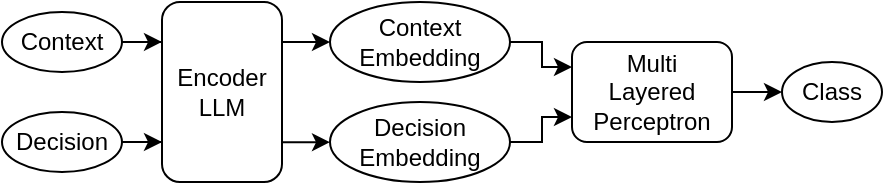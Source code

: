 <mxfile version="24.7.17">
  <diagram name="Page-1" id="70rOrUbr05d-ZAT-Fl3i">
    <mxGraphModel dx="936" dy="579" grid="1" gridSize="10" guides="1" tooltips="1" connect="1" arrows="1" fold="1" page="1" pageScale="1" pageWidth="850" pageHeight="1100" math="0" shadow="0">
      <root>
        <mxCell id="0" />
        <mxCell id="1" parent="0" />
        <mxCell id="tXojRidI-Dl5XuTP-ROQ-22" value="Context" style="ellipse;whiteSpace=wrap;html=1;" vertex="1" parent="1">
          <mxGeometry x="170" y="495" width="60" height="30" as="geometry" />
        </mxCell>
        <mxCell id="tXojRidI-Dl5XuTP-ROQ-23" value="Decision" style="ellipse;whiteSpace=wrap;html=1;" vertex="1" parent="1">
          <mxGeometry x="170" y="545" width="60" height="30" as="geometry" />
        </mxCell>
        <mxCell id="tXojRidI-Dl5XuTP-ROQ-31" style="edgeStyle=orthogonalEdgeStyle;rounded=0;orthogonalLoop=1;jettySize=auto;html=1;exitX=1.007;exitY=0.779;exitDx=0;exitDy=0;entryX=0;entryY=0.5;entryDx=0;entryDy=0;exitPerimeter=0;" edge="1" parent="1" source="tXojRidI-Dl5XuTP-ROQ-24" target="tXojRidI-Dl5XuTP-ROQ-26">
          <mxGeometry relative="1" as="geometry" />
        </mxCell>
        <mxCell id="tXojRidI-Dl5XuTP-ROQ-32" style="edgeStyle=orthogonalEdgeStyle;rounded=0;orthogonalLoop=1;jettySize=auto;html=1;entryX=0;entryY=0.5;entryDx=0;entryDy=0;" edge="1" parent="1" target="tXojRidI-Dl5XuTP-ROQ-25">
          <mxGeometry relative="1" as="geometry">
            <mxPoint x="310" y="510" as="sourcePoint" />
          </mxGeometry>
        </mxCell>
        <mxCell id="tXojRidI-Dl5XuTP-ROQ-24" value="Encoder&lt;div&gt;LLM&lt;/div&gt;" style="rounded=1;whiteSpace=wrap;html=1;" vertex="1" parent="1">
          <mxGeometry x="250" y="490" width="60" height="90" as="geometry" />
        </mxCell>
        <mxCell id="tXojRidI-Dl5XuTP-ROQ-40" style="edgeStyle=orthogonalEdgeStyle;rounded=0;orthogonalLoop=1;jettySize=auto;html=1;entryX=0;entryY=0.25;entryDx=0;entryDy=0;" edge="1" parent="1" source="tXojRidI-Dl5XuTP-ROQ-25" target="tXojRidI-Dl5XuTP-ROQ-28">
          <mxGeometry relative="1" as="geometry">
            <Array as="points">
              <mxPoint x="440" y="510" />
              <mxPoint x="440" y="523" />
            </Array>
          </mxGeometry>
        </mxCell>
        <mxCell id="tXojRidI-Dl5XuTP-ROQ-25" value="Context&lt;div&gt;Embedding&lt;/div&gt;" style="ellipse;whiteSpace=wrap;html=1;" vertex="1" parent="1">
          <mxGeometry x="334" y="490" width="90" height="40" as="geometry" />
        </mxCell>
        <mxCell id="tXojRidI-Dl5XuTP-ROQ-41" style="edgeStyle=orthogonalEdgeStyle;rounded=0;orthogonalLoop=1;jettySize=auto;html=1;entryX=0;entryY=0.75;entryDx=0;entryDy=0;" edge="1" parent="1" source="tXojRidI-Dl5XuTP-ROQ-26" target="tXojRidI-Dl5XuTP-ROQ-28">
          <mxGeometry relative="1" as="geometry">
            <Array as="points">
              <mxPoint x="440" y="560" />
              <mxPoint x="440" y="548" />
            </Array>
          </mxGeometry>
        </mxCell>
        <mxCell id="tXojRidI-Dl5XuTP-ROQ-26" value="&lt;div&gt;Decision&lt;/div&gt;&lt;div&gt;Embedding&lt;/div&gt;" style="ellipse;whiteSpace=wrap;html=1;" vertex="1" parent="1">
          <mxGeometry x="334" y="540" width="90" height="40" as="geometry" />
        </mxCell>
        <mxCell id="tXojRidI-Dl5XuTP-ROQ-42" value="" style="edgeStyle=orthogonalEdgeStyle;rounded=0;orthogonalLoop=1;jettySize=auto;html=1;" edge="1" parent="1" source="tXojRidI-Dl5XuTP-ROQ-28" target="tXojRidI-Dl5XuTP-ROQ-29">
          <mxGeometry relative="1" as="geometry" />
        </mxCell>
        <mxCell id="tXojRidI-Dl5XuTP-ROQ-28" value="Multi&lt;div&gt;Layered&lt;/div&gt;&lt;div&gt;Perceptron&lt;/div&gt;" style="rounded=1;whiteSpace=wrap;html=1;" vertex="1" parent="1">
          <mxGeometry x="455" y="510" width="80" height="50" as="geometry" />
        </mxCell>
        <mxCell id="tXojRidI-Dl5XuTP-ROQ-29" value="Class" style="ellipse;whiteSpace=wrap;html=1;" vertex="1" parent="1">
          <mxGeometry x="560" y="520" width="50" height="30" as="geometry" />
        </mxCell>
        <mxCell id="tXojRidI-Dl5XuTP-ROQ-35" style="edgeStyle=orthogonalEdgeStyle;rounded=0;orthogonalLoop=1;jettySize=auto;html=1;entryX=0;entryY=0.222;entryDx=0;entryDy=0;entryPerimeter=0;" edge="1" parent="1" source="tXojRidI-Dl5XuTP-ROQ-22" target="tXojRidI-Dl5XuTP-ROQ-24">
          <mxGeometry relative="1" as="geometry" />
        </mxCell>
        <mxCell id="tXojRidI-Dl5XuTP-ROQ-36" style="edgeStyle=orthogonalEdgeStyle;rounded=0;orthogonalLoop=1;jettySize=auto;html=1;entryX=0;entryY=0.778;entryDx=0;entryDy=0;entryPerimeter=0;" edge="1" parent="1" source="tXojRidI-Dl5XuTP-ROQ-23" target="tXojRidI-Dl5XuTP-ROQ-24">
          <mxGeometry relative="1" as="geometry" />
        </mxCell>
      </root>
    </mxGraphModel>
  </diagram>
</mxfile>
